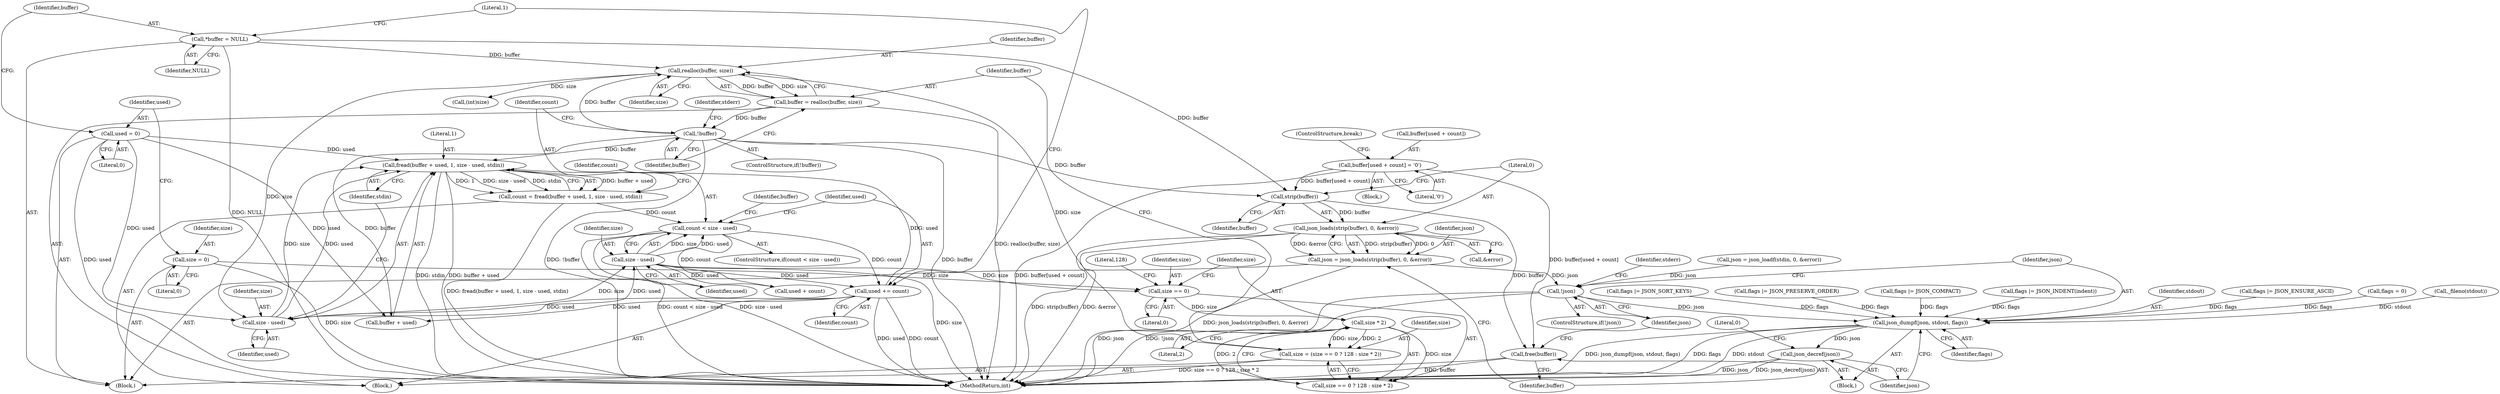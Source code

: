 digraph "0_jansson_8f80c2d83808150724d31793e6ade92749b1faa4_11@pointer" {
"1000257" [label="(Call,strip(buffer))"];
"1000243" [label="(Call,buffer[used + count] = '\0')"];
"1000191" [label="(Call,*buffer = NULL)"];
"1000214" [label="(Call,!buffer)"];
"1000208" [label="(Call,buffer = realloc(buffer, size))"];
"1000210" [label="(Call,realloc(buffer, size))"];
"1000198" [label="(Call,size = (size == 0 ? 128 : size * 2))"];
"1000205" [label="(Call,size * 2)"];
"1000201" [label="(Call,size == 0)"];
"1000239" [label="(Call,size - used)"];
"1000232" [label="(Call,size - used)"];
"1000187" [label="(Call,used = 0)"];
"1000251" [label="(Call,used += count)"];
"1000237" [label="(Call,count < size - used)"];
"1000225" [label="(Call,count = fread(buffer + used, 1, size - used, stdin))"];
"1000227" [label="(Call,fread(buffer + used, 1, size - used, stdin))"];
"1000183" [label="(Call,size = 0)"];
"1000256" [label="(Call,json_loads(strip(buffer), 0, &error))"];
"1000254" [label="(Call,json = json_loads(strip(buffer), 0, &error))"];
"1000273" [label="(Call,!json)"];
"1000293" [label="(Call,json_dumpf(json, stdout, flags))"];
"1000297" [label="(Call,json_decref(json))"];
"1000262" [label="(Call,free(buffer))"];
"1000232" [label="(Call,size - used)"];
"1000297" [label="(Call,json_decref(json))"];
"1000181" [label="(Block,)"];
"1000272" [label="(ControlStructure,if(!json))"];
"1000201" [label="(Call,size == 0)"];
"1000206" [label="(Identifier,size)"];
"1000209" [label="(Identifier,buffer)"];
"1000234" [label="(Identifier,used)"];
"1000262" [label="(Call,free(buffer))"];
"1000295" [label="(Identifier,stdout)"];
"1000157" [label="(Call,flags |= JSON_ENSURE_ASCII)"];
"1000259" [label="(Literal,0)"];
"1000211" [label="(Identifier,buffer)"];
"1000241" [label="(Identifier,used)"];
"1000293" [label="(Call,json_dumpf(json, stdout, flags))"];
"1000253" [label="(Identifier,count)"];
"1000277" [label="(Identifier,stderr)"];
"1000199" [label="(Identifier,size)"];
"1000239" [label="(Call,size - used)"];
"1000183" [label="(Call,size = 0)"];
"1000204" [label="(Literal,128)"];
"1000238" [label="(Identifier,count)"];
"1000184" [label="(Identifier,size)"];
"1000226" [label="(Identifier,count)"];
"1000245" [label="(Identifier,buffer)"];
"1000243" [label="(Call,buffer[used + count] = '\0')"];
"1000196" [label="(Block,)"];
"1000203" [label="(Literal,0)"];
"1000233" [label="(Identifier,size)"];
"1000255" [label="(Identifier,json)"];
"1000187" [label="(Call,used = 0)"];
"1000294" [label="(Identifier,json)"];
"1000265" [label="(Call,json = json_loadf(stdin, 0, &error))"];
"1000228" [label="(Call,buffer + used)"];
"1000225" [label="(Call,count = fread(buffer + used, 1, size - used, stdin))"];
"1000258" [label="(Identifier,buffer)"];
"1000251" [label="(Call,used += count)"];
"1000235" [label="(Identifier,stdin)"];
"1000240" [label="(Identifier,size)"];
"1000242" [label="(Block,)"];
"1000215" [label="(Identifier,buffer)"];
"1000300" [label="(Literal,0)"];
"1000188" [label="(Identifier,used)"];
"1000106" [label="(Call,flags = 0)"];
"1000236" [label="(ControlStructure,if(count < size - used))"];
"1000208" [label="(Call,buffer = realloc(buffer, size))"];
"1000185" [label="(Literal,0)"];
"1000252" [label="(Identifier,used)"];
"1000218" [label="(Identifier,stderr)"];
"1000112" [label="(Call,_fileno(stdout))"];
"1000193" [label="(Identifier,NULL)"];
"1000263" [label="(Identifier,buffer)"];
"1000213" [label="(ControlStructure,if(!buffer))"];
"1000200" [label="(Call,size == 0 ? 128 : size * 2)"];
"1000210" [label="(Call,realloc(buffer, size))"];
"1000212" [label="(Identifier,size)"];
"1000301" [label="(MethodReturn,int)"];
"1000220" [label="(Call,(int)size)"];
"1000273" [label="(Call,!json)"];
"1000195" [label="(Literal,1)"];
"1000205" [label="(Call,size * 2)"];
"1000298" [label="(Identifier,json)"];
"1000192" [label="(Identifier,buffer)"];
"1000296" [label="(Identifier,flags)"];
"1000169" [label="(Call,flags |= JSON_SORT_KEYS)"];
"1000207" [label="(Literal,2)"];
"1000103" [label="(Block,)"];
"1000250" [label="(ControlStructure,break;)"];
"1000227" [label="(Call,fread(buffer + used, 1, size - used, stdin))"];
"1000260" [label="(Call,&error)"];
"1000256" [label="(Call,json_loads(strip(buffer), 0, &error))"];
"1000237" [label="(Call,count < size - used)"];
"1000202" [label="(Identifier,size)"];
"1000246" [label="(Call,used + count)"];
"1000198" [label="(Call,size = (size == 0 ? 128 : size * 2))"];
"1000163" [label="(Call,flags |= JSON_PRESERVE_ORDER)"];
"1000244" [label="(Call,buffer[used + count])"];
"1000257" [label="(Call,strip(buffer))"];
"1000231" [label="(Literal,1)"];
"1000214" [label="(Call,!buffer)"];
"1000189" [label="(Literal,0)"];
"1000151" [label="(Call,flags |= JSON_COMPACT)"];
"1000142" [label="(Call,flags |= JSON_INDENT(indent))"];
"1000249" [label="(Literal,'\0')"];
"1000254" [label="(Call,json = json_loads(strip(buffer), 0, &error))"];
"1000274" [label="(Identifier,json)"];
"1000191" [label="(Call,*buffer = NULL)"];
"1000257" -> "1000256"  [label="AST: "];
"1000257" -> "1000258"  [label="CFG: "];
"1000258" -> "1000257"  [label="AST: "];
"1000259" -> "1000257"  [label="CFG: "];
"1000257" -> "1000256"  [label="DDG: buffer"];
"1000243" -> "1000257"  [label="DDG: buffer[used + count]"];
"1000191" -> "1000257"  [label="DDG: buffer"];
"1000214" -> "1000257"  [label="DDG: buffer"];
"1000257" -> "1000262"  [label="DDG: buffer"];
"1000243" -> "1000242"  [label="AST: "];
"1000243" -> "1000249"  [label="CFG: "];
"1000244" -> "1000243"  [label="AST: "];
"1000249" -> "1000243"  [label="AST: "];
"1000250" -> "1000243"  [label="CFG: "];
"1000243" -> "1000301"  [label="DDG: buffer[used + count]"];
"1000243" -> "1000262"  [label="DDG: buffer[used + count]"];
"1000191" -> "1000181"  [label="AST: "];
"1000191" -> "1000193"  [label="CFG: "];
"1000192" -> "1000191"  [label="AST: "];
"1000193" -> "1000191"  [label="AST: "];
"1000195" -> "1000191"  [label="CFG: "];
"1000191" -> "1000301"  [label="DDG: NULL"];
"1000191" -> "1000210"  [label="DDG: buffer"];
"1000214" -> "1000213"  [label="AST: "];
"1000214" -> "1000215"  [label="CFG: "];
"1000215" -> "1000214"  [label="AST: "];
"1000218" -> "1000214"  [label="CFG: "];
"1000226" -> "1000214"  [label="CFG: "];
"1000214" -> "1000301"  [label="DDG: !buffer"];
"1000214" -> "1000301"  [label="DDG: buffer"];
"1000214" -> "1000210"  [label="DDG: buffer"];
"1000208" -> "1000214"  [label="DDG: buffer"];
"1000214" -> "1000227"  [label="DDG: buffer"];
"1000214" -> "1000228"  [label="DDG: buffer"];
"1000208" -> "1000196"  [label="AST: "];
"1000208" -> "1000210"  [label="CFG: "];
"1000209" -> "1000208"  [label="AST: "];
"1000210" -> "1000208"  [label="AST: "];
"1000215" -> "1000208"  [label="CFG: "];
"1000208" -> "1000301"  [label="DDG: realloc(buffer, size)"];
"1000210" -> "1000208"  [label="DDG: buffer"];
"1000210" -> "1000208"  [label="DDG: size"];
"1000210" -> "1000212"  [label="CFG: "];
"1000211" -> "1000210"  [label="AST: "];
"1000212" -> "1000210"  [label="AST: "];
"1000198" -> "1000210"  [label="DDG: size"];
"1000210" -> "1000220"  [label="DDG: size"];
"1000210" -> "1000232"  [label="DDG: size"];
"1000198" -> "1000196"  [label="AST: "];
"1000198" -> "1000200"  [label="CFG: "];
"1000199" -> "1000198"  [label="AST: "];
"1000200" -> "1000198"  [label="AST: "];
"1000209" -> "1000198"  [label="CFG: "];
"1000198" -> "1000301"  [label="DDG: size == 0 ? 128 : size * 2"];
"1000205" -> "1000198"  [label="DDG: size"];
"1000205" -> "1000198"  [label="DDG: 2"];
"1000205" -> "1000200"  [label="AST: "];
"1000205" -> "1000207"  [label="CFG: "];
"1000206" -> "1000205"  [label="AST: "];
"1000207" -> "1000205"  [label="AST: "];
"1000200" -> "1000205"  [label="CFG: "];
"1000205" -> "1000200"  [label="DDG: size"];
"1000205" -> "1000200"  [label="DDG: 2"];
"1000201" -> "1000205"  [label="DDG: size"];
"1000201" -> "1000200"  [label="AST: "];
"1000201" -> "1000203"  [label="CFG: "];
"1000202" -> "1000201"  [label="AST: "];
"1000203" -> "1000201"  [label="AST: "];
"1000204" -> "1000201"  [label="CFG: "];
"1000206" -> "1000201"  [label="CFG: "];
"1000239" -> "1000201"  [label="DDG: size"];
"1000183" -> "1000201"  [label="DDG: size"];
"1000239" -> "1000237"  [label="AST: "];
"1000239" -> "1000241"  [label="CFG: "];
"1000240" -> "1000239"  [label="AST: "];
"1000241" -> "1000239"  [label="AST: "];
"1000237" -> "1000239"  [label="CFG: "];
"1000239" -> "1000301"  [label="DDG: size"];
"1000239" -> "1000237"  [label="DDG: size"];
"1000239" -> "1000237"  [label="DDG: used"];
"1000232" -> "1000239"  [label="DDG: size"];
"1000232" -> "1000239"  [label="DDG: used"];
"1000239" -> "1000246"  [label="DDG: used"];
"1000239" -> "1000251"  [label="DDG: used"];
"1000232" -> "1000227"  [label="AST: "];
"1000232" -> "1000234"  [label="CFG: "];
"1000233" -> "1000232"  [label="AST: "];
"1000234" -> "1000232"  [label="AST: "];
"1000235" -> "1000232"  [label="CFG: "];
"1000232" -> "1000227"  [label="DDG: size"];
"1000232" -> "1000227"  [label="DDG: used"];
"1000187" -> "1000232"  [label="DDG: used"];
"1000251" -> "1000232"  [label="DDG: used"];
"1000187" -> "1000181"  [label="AST: "];
"1000187" -> "1000189"  [label="CFG: "];
"1000188" -> "1000187"  [label="AST: "];
"1000189" -> "1000187"  [label="AST: "];
"1000192" -> "1000187"  [label="CFG: "];
"1000187" -> "1000301"  [label="DDG: used"];
"1000187" -> "1000227"  [label="DDG: used"];
"1000187" -> "1000228"  [label="DDG: used"];
"1000251" -> "1000196"  [label="AST: "];
"1000251" -> "1000253"  [label="CFG: "];
"1000252" -> "1000251"  [label="AST: "];
"1000253" -> "1000251"  [label="AST: "];
"1000195" -> "1000251"  [label="CFG: "];
"1000251" -> "1000301"  [label="DDG: count"];
"1000251" -> "1000301"  [label="DDG: used"];
"1000251" -> "1000227"  [label="DDG: used"];
"1000251" -> "1000228"  [label="DDG: used"];
"1000237" -> "1000251"  [label="DDG: count"];
"1000237" -> "1000236"  [label="AST: "];
"1000238" -> "1000237"  [label="AST: "];
"1000245" -> "1000237"  [label="CFG: "];
"1000252" -> "1000237"  [label="CFG: "];
"1000237" -> "1000301"  [label="DDG: count < size - used"];
"1000237" -> "1000301"  [label="DDG: size - used"];
"1000225" -> "1000237"  [label="DDG: count"];
"1000237" -> "1000246"  [label="DDG: count"];
"1000225" -> "1000196"  [label="AST: "];
"1000225" -> "1000227"  [label="CFG: "];
"1000226" -> "1000225"  [label="AST: "];
"1000227" -> "1000225"  [label="AST: "];
"1000238" -> "1000225"  [label="CFG: "];
"1000225" -> "1000301"  [label="DDG: fread(buffer + used, 1, size - used, stdin)"];
"1000227" -> "1000225"  [label="DDG: buffer + used"];
"1000227" -> "1000225"  [label="DDG: 1"];
"1000227" -> "1000225"  [label="DDG: size - used"];
"1000227" -> "1000225"  [label="DDG: stdin"];
"1000227" -> "1000235"  [label="CFG: "];
"1000228" -> "1000227"  [label="AST: "];
"1000231" -> "1000227"  [label="AST: "];
"1000235" -> "1000227"  [label="AST: "];
"1000227" -> "1000301"  [label="DDG: stdin"];
"1000227" -> "1000301"  [label="DDG: buffer + used"];
"1000183" -> "1000181"  [label="AST: "];
"1000183" -> "1000185"  [label="CFG: "];
"1000184" -> "1000183"  [label="AST: "];
"1000185" -> "1000183"  [label="AST: "];
"1000188" -> "1000183"  [label="CFG: "];
"1000183" -> "1000301"  [label="DDG: size"];
"1000256" -> "1000254"  [label="AST: "];
"1000256" -> "1000260"  [label="CFG: "];
"1000259" -> "1000256"  [label="AST: "];
"1000260" -> "1000256"  [label="AST: "];
"1000254" -> "1000256"  [label="CFG: "];
"1000256" -> "1000301"  [label="DDG: &error"];
"1000256" -> "1000301"  [label="DDG: strip(buffer)"];
"1000256" -> "1000254"  [label="DDG: strip(buffer)"];
"1000256" -> "1000254"  [label="DDG: 0"];
"1000256" -> "1000254"  [label="DDG: &error"];
"1000254" -> "1000181"  [label="AST: "];
"1000255" -> "1000254"  [label="AST: "];
"1000263" -> "1000254"  [label="CFG: "];
"1000254" -> "1000301"  [label="DDG: json_loads(strip(buffer), 0, &error)"];
"1000254" -> "1000273"  [label="DDG: json"];
"1000273" -> "1000272"  [label="AST: "];
"1000273" -> "1000274"  [label="CFG: "];
"1000274" -> "1000273"  [label="AST: "];
"1000277" -> "1000273"  [label="CFG: "];
"1000294" -> "1000273"  [label="CFG: "];
"1000273" -> "1000301"  [label="DDG: json"];
"1000273" -> "1000301"  [label="DDG: !json"];
"1000265" -> "1000273"  [label="DDG: json"];
"1000273" -> "1000293"  [label="DDG: json"];
"1000293" -> "1000103"  [label="AST: "];
"1000293" -> "1000296"  [label="CFG: "];
"1000294" -> "1000293"  [label="AST: "];
"1000295" -> "1000293"  [label="AST: "];
"1000296" -> "1000293"  [label="AST: "];
"1000298" -> "1000293"  [label="CFG: "];
"1000293" -> "1000301"  [label="DDG: json_dumpf(json, stdout, flags)"];
"1000293" -> "1000301"  [label="DDG: flags"];
"1000293" -> "1000301"  [label="DDG: stdout"];
"1000112" -> "1000293"  [label="DDG: stdout"];
"1000163" -> "1000293"  [label="DDG: flags"];
"1000106" -> "1000293"  [label="DDG: flags"];
"1000151" -> "1000293"  [label="DDG: flags"];
"1000157" -> "1000293"  [label="DDG: flags"];
"1000142" -> "1000293"  [label="DDG: flags"];
"1000169" -> "1000293"  [label="DDG: flags"];
"1000293" -> "1000297"  [label="DDG: json"];
"1000297" -> "1000103"  [label="AST: "];
"1000297" -> "1000298"  [label="CFG: "];
"1000298" -> "1000297"  [label="AST: "];
"1000300" -> "1000297"  [label="CFG: "];
"1000297" -> "1000301"  [label="DDG: json"];
"1000297" -> "1000301"  [label="DDG: json_decref(json)"];
"1000262" -> "1000181"  [label="AST: "];
"1000262" -> "1000263"  [label="CFG: "];
"1000263" -> "1000262"  [label="AST: "];
"1000274" -> "1000262"  [label="CFG: "];
"1000262" -> "1000301"  [label="DDG: buffer"];
}
